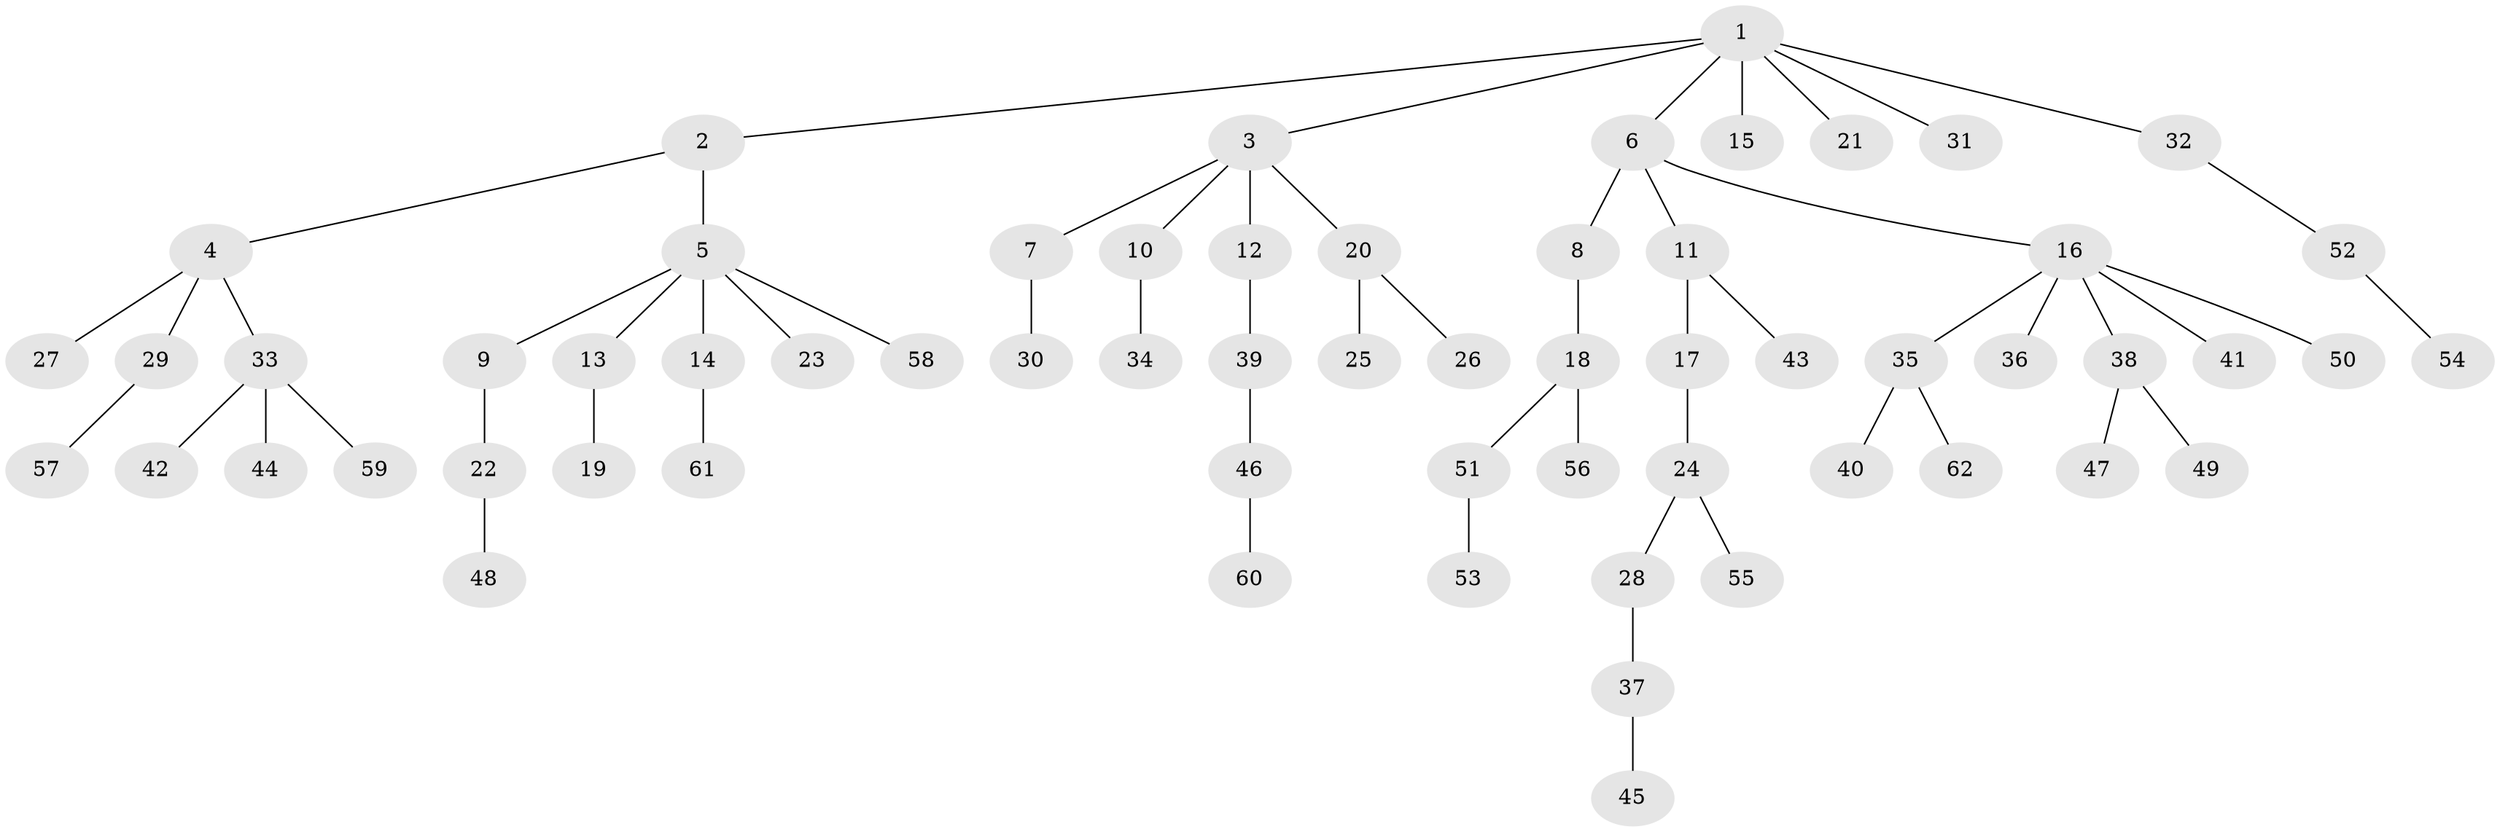 // Generated by graph-tools (version 1.1) at 2025/15/03/09/25 04:15:40]
// undirected, 62 vertices, 61 edges
graph export_dot {
graph [start="1"]
  node [color=gray90,style=filled];
  1;
  2;
  3;
  4;
  5;
  6;
  7;
  8;
  9;
  10;
  11;
  12;
  13;
  14;
  15;
  16;
  17;
  18;
  19;
  20;
  21;
  22;
  23;
  24;
  25;
  26;
  27;
  28;
  29;
  30;
  31;
  32;
  33;
  34;
  35;
  36;
  37;
  38;
  39;
  40;
  41;
  42;
  43;
  44;
  45;
  46;
  47;
  48;
  49;
  50;
  51;
  52;
  53;
  54;
  55;
  56;
  57;
  58;
  59;
  60;
  61;
  62;
  1 -- 2;
  1 -- 3;
  1 -- 6;
  1 -- 15;
  1 -- 21;
  1 -- 31;
  1 -- 32;
  2 -- 4;
  2 -- 5;
  3 -- 7;
  3 -- 10;
  3 -- 12;
  3 -- 20;
  4 -- 27;
  4 -- 29;
  4 -- 33;
  5 -- 9;
  5 -- 13;
  5 -- 14;
  5 -- 23;
  5 -- 58;
  6 -- 8;
  6 -- 11;
  6 -- 16;
  7 -- 30;
  8 -- 18;
  9 -- 22;
  10 -- 34;
  11 -- 17;
  11 -- 43;
  12 -- 39;
  13 -- 19;
  14 -- 61;
  16 -- 35;
  16 -- 36;
  16 -- 38;
  16 -- 41;
  16 -- 50;
  17 -- 24;
  18 -- 51;
  18 -- 56;
  20 -- 25;
  20 -- 26;
  22 -- 48;
  24 -- 28;
  24 -- 55;
  28 -- 37;
  29 -- 57;
  32 -- 52;
  33 -- 42;
  33 -- 44;
  33 -- 59;
  35 -- 40;
  35 -- 62;
  37 -- 45;
  38 -- 47;
  38 -- 49;
  39 -- 46;
  46 -- 60;
  51 -- 53;
  52 -- 54;
}
